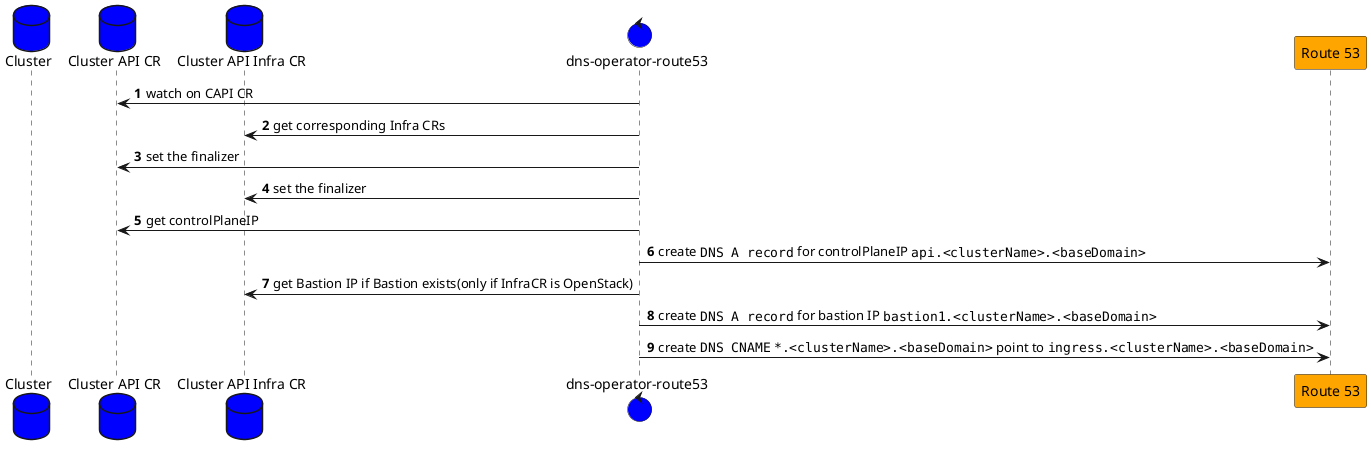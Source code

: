 @startuml
autonumber

database "Cluster" as cluster #blue
database "Cluster API CR" as capiCR #blue
database "Cluster API Infra CR" as capiInfraCR #blue
control "dns-operator-route53" as dnsOperator #blue
participant "Route 53" as route53 #orange

dnsOperator -> capiCR: watch on CAPI CR
dnsOperator -> capiInfraCR: get corresponding Infra CRs
dnsOperator -> capiCR: set the finalizer
dnsOperator -> capiInfraCR: set the finalizer
dnsOperator -> capiCR: get controlPlaneIP
dnsOperator -> route53: create ""DNS A record"" for controlPlaneIP ""api.<clusterName>.<baseDomain>""
dnsOperator -> capiInfraCR: get Bastion IP if Bastion exists(only if InfraCR is OpenStack)
dnsOperator -> route53: create ""DNS A record"" for bastion IP ""bastion1.<clusterName>.<baseDomain>""
dnsOperator -> route53: create ""DNS CNAME"" ""*.<clusterName>.<baseDomain>"" point to ""ingress.<clusterName>.<baseDomain>""

@enduml
